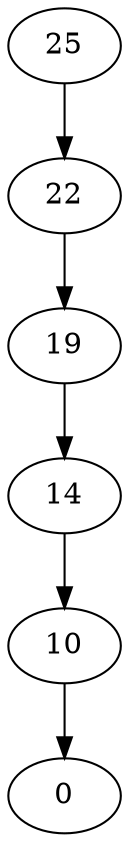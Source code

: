 digraph tree
{
	size="7.5,10"; 
	ratio=auto;
	node [fixedsize=false]; 
	nodesep=0.1;
	0 [label="0"];
	1 [label="10"];
	0 [label="0"];
	1 -> { 0; };
	2 [label="14"];
	1 [label="10"];
	2 -> { 1; };
	3 [label="19"];
	2 [label="14"];
	3 -> { 2; };
	4 [label="22"];
	3 [label="19"];
	4 -> { 3; };
	5 [label="25"];
	4 [label="22"];
	5 -> { 4; };
}
